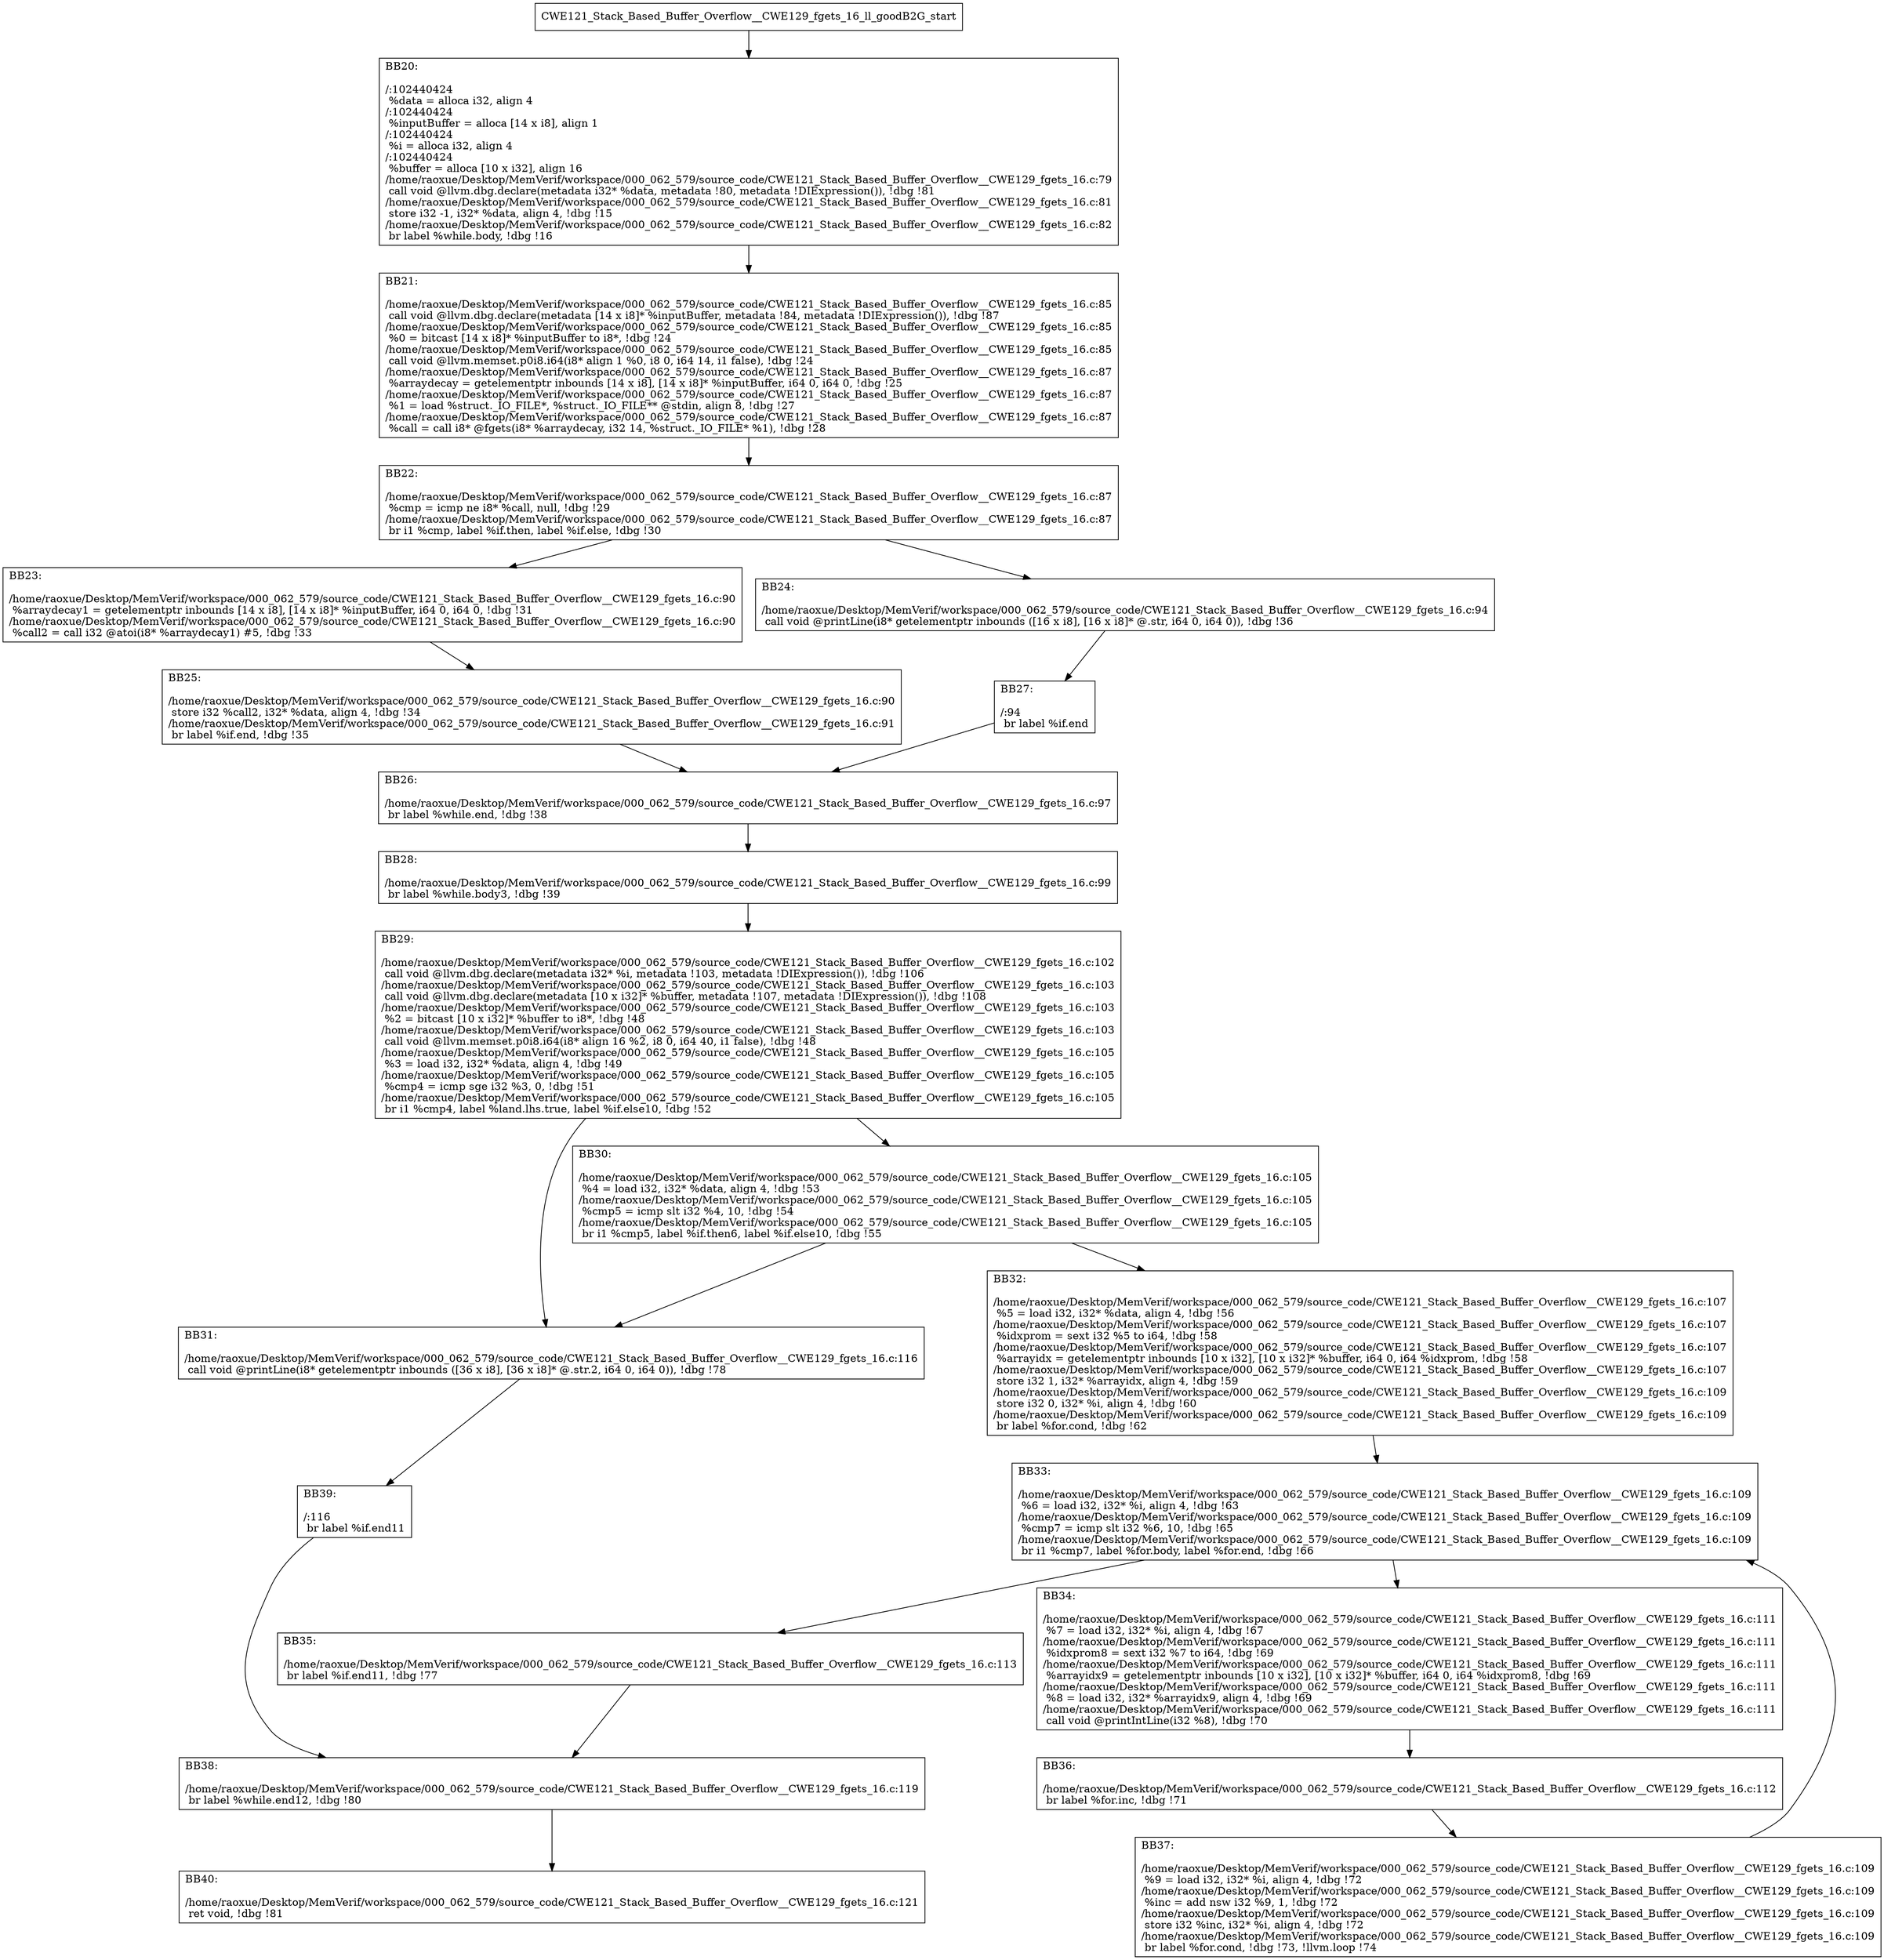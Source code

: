 digraph "CFG for'CWE121_Stack_Based_Buffer_Overflow__CWE129_fgets_16_ll_goodB2G' function" {
	BBCWE121_Stack_Based_Buffer_Overflow__CWE129_fgets_16_ll_goodB2G_start[shape=record,label="{CWE121_Stack_Based_Buffer_Overflow__CWE129_fgets_16_ll_goodB2G_start}"];
	BBCWE121_Stack_Based_Buffer_Overflow__CWE129_fgets_16_ll_goodB2G_start-> CWE121_Stack_Based_Buffer_Overflow__CWE129_fgets_16_ll_goodB2GBB20;
	CWE121_Stack_Based_Buffer_Overflow__CWE129_fgets_16_ll_goodB2GBB20 [shape=record, label="{BB20:\l\l/:102440424\l
  %data = alloca i32, align 4\l
/:102440424\l
  %inputBuffer = alloca [14 x i8], align 1\l
/:102440424\l
  %i = alloca i32, align 4\l
/:102440424\l
  %buffer = alloca [10 x i32], align 16\l
/home/raoxue/Desktop/MemVerif/workspace/000_062_579/source_code/CWE121_Stack_Based_Buffer_Overflow__CWE129_fgets_16.c:79\l
  call void @llvm.dbg.declare(metadata i32* %data, metadata !80, metadata !DIExpression()), !dbg !81\l
/home/raoxue/Desktop/MemVerif/workspace/000_062_579/source_code/CWE121_Stack_Based_Buffer_Overflow__CWE129_fgets_16.c:81\l
  store i32 -1, i32* %data, align 4, !dbg !15\l
/home/raoxue/Desktop/MemVerif/workspace/000_062_579/source_code/CWE121_Stack_Based_Buffer_Overflow__CWE129_fgets_16.c:82\l
  br label %while.body, !dbg !16\l
}"];
	CWE121_Stack_Based_Buffer_Overflow__CWE129_fgets_16_ll_goodB2GBB20-> CWE121_Stack_Based_Buffer_Overflow__CWE129_fgets_16_ll_goodB2GBB21;
	CWE121_Stack_Based_Buffer_Overflow__CWE129_fgets_16_ll_goodB2GBB21 [shape=record, label="{BB21:\l\l/home/raoxue/Desktop/MemVerif/workspace/000_062_579/source_code/CWE121_Stack_Based_Buffer_Overflow__CWE129_fgets_16.c:85\l
  call void @llvm.dbg.declare(metadata [14 x i8]* %inputBuffer, metadata !84, metadata !DIExpression()), !dbg !87\l
/home/raoxue/Desktop/MemVerif/workspace/000_062_579/source_code/CWE121_Stack_Based_Buffer_Overflow__CWE129_fgets_16.c:85\l
  %0 = bitcast [14 x i8]* %inputBuffer to i8*, !dbg !24\l
/home/raoxue/Desktop/MemVerif/workspace/000_062_579/source_code/CWE121_Stack_Based_Buffer_Overflow__CWE129_fgets_16.c:85\l
  call void @llvm.memset.p0i8.i64(i8* align 1 %0, i8 0, i64 14, i1 false), !dbg !24\l
/home/raoxue/Desktop/MemVerif/workspace/000_062_579/source_code/CWE121_Stack_Based_Buffer_Overflow__CWE129_fgets_16.c:87\l
  %arraydecay = getelementptr inbounds [14 x i8], [14 x i8]* %inputBuffer, i64 0, i64 0, !dbg !25\l
/home/raoxue/Desktop/MemVerif/workspace/000_062_579/source_code/CWE121_Stack_Based_Buffer_Overflow__CWE129_fgets_16.c:87\l
  %1 = load %struct._IO_FILE*, %struct._IO_FILE** @stdin, align 8, !dbg !27\l
/home/raoxue/Desktop/MemVerif/workspace/000_062_579/source_code/CWE121_Stack_Based_Buffer_Overflow__CWE129_fgets_16.c:87\l
  %call = call i8* @fgets(i8* %arraydecay, i32 14, %struct._IO_FILE* %1), !dbg !28\l
}"];
	CWE121_Stack_Based_Buffer_Overflow__CWE129_fgets_16_ll_goodB2GBB21-> CWE121_Stack_Based_Buffer_Overflow__CWE129_fgets_16_ll_goodB2GBB22;
	CWE121_Stack_Based_Buffer_Overflow__CWE129_fgets_16_ll_goodB2GBB22 [shape=record, label="{BB22:\l\l/home/raoxue/Desktop/MemVerif/workspace/000_062_579/source_code/CWE121_Stack_Based_Buffer_Overflow__CWE129_fgets_16.c:87\l
  %cmp = icmp ne i8* %call, null, !dbg !29\l
/home/raoxue/Desktop/MemVerif/workspace/000_062_579/source_code/CWE121_Stack_Based_Buffer_Overflow__CWE129_fgets_16.c:87\l
  br i1 %cmp, label %if.then, label %if.else, !dbg !30\l
}"];
	CWE121_Stack_Based_Buffer_Overflow__CWE129_fgets_16_ll_goodB2GBB22-> CWE121_Stack_Based_Buffer_Overflow__CWE129_fgets_16_ll_goodB2GBB23;
	CWE121_Stack_Based_Buffer_Overflow__CWE129_fgets_16_ll_goodB2GBB22-> CWE121_Stack_Based_Buffer_Overflow__CWE129_fgets_16_ll_goodB2GBB24;
	CWE121_Stack_Based_Buffer_Overflow__CWE129_fgets_16_ll_goodB2GBB23 [shape=record, label="{BB23:\l\l/home/raoxue/Desktop/MemVerif/workspace/000_062_579/source_code/CWE121_Stack_Based_Buffer_Overflow__CWE129_fgets_16.c:90\l
  %arraydecay1 = getelementptr inbounds [14 x i8], [14 x i8]* %inputBuffer, i64 0, i64 0, !dbg !31\l
/home/raoxue/Desktop/MemVerif/workspace/000_062_579/source_code/CWE121_Stack_Based_Buffer_Overflow__CWE129_fgets_16.c:90\l
  %call2 = call i32 @atoi(i8* %arraydecay1) #5, !dbg !33\l
}"];
	CWE121_Stack_Based_Buffer_Overflow__CWE129_fgets_16_ll_goodB2GBB23-> CWE121_Stack_Based_Buffer_Overflow__CWE129_fgets_16_ll_goodB2GBB25;
	CWE121_Stack_Based_Buffer_Overflow__CWE129_fgets_16_ll_goodB2GBB25 [shape=record, label="{BB25:\l\l/home/raoxue/Desktop/MemVerif/workspace/000_062_579/source_code/CWE121_Stack_Based_Buffer_Overflow__CWE129_fgets_16.c:90\l
  store i32 %call2, i32* %data, align 4, !dbg !34\l
/home/raoxue/Desktop/MemVerif/workspace/000_062_579/source_code/CWE121_Stack_Based_Buffer_Overflow__CWE129_fgets_16.c:91\l
  br label %if.end, !dbg !35\l
}"];
	CWE121_Stack_Based_Buffer_Overflow__CWE129_fgets_16_ll_goodB2GBB25-> CWE121_Stack_Based_Buffer_Overflow__CWE129_fgets_16_ll_goodB2GBB26;
	CWE121_Stack_Based_Buffer_Overflow__CWE129_fgets_16_ll_goodB2GBB24 [shape=record, label="{BB24:\l\l/home/raoxue/Desktop/MemVerif/workspace/000_062_579/source_code/CWE121_Stack_Based_Buffer_Overflow__CWE129_fgets_16.c:94\l
  call void @printLine(i8* getelementptr inbounds ([16 x i8], [16 x i8]* @.str, i64 0, i64 0)), !dbg !36\l
}"];
	CWE121_Stack_Based_Buffer_Overflow__CWE129_fgets_16_ll_goodB2GBB24-> CWE121_Stack_Based_Buffer_Overflow__CWE129_fgets_16_ll_goodB2GBB27;
	CWE121_Stack_Based_Buffer_Overflow__CWE129_fgets_16_ll_goodB2GBB27 [shape=record, label="{BB27:\l\l/:94\l
  br label %if.end\l
}"];
	CWE121_Stack_Based_Buffer_Overflow__CWE129_fgets_16_ll_goodB2GBB27-> CWE121_Stack_Based_Buffer_Overflow__CWE129_fgets_16_ll_goodB2GBB26;
	CWE121_Stack_Based_Buffer_Overflow__CWE129_fgets_16_ll_goodB2GBB26 [shape=record, label="{BB26:\l\l/home/raoxue/Desktop/MemVerif/workspace/000_062_579/source_code/CWE121_Stack_Based_Buffer_Overflow__CWE129_fgets_16.c:97\l
  br label %while.end, !dbg !38\l
}"];
	CWE121_Stack_Based_Buffer_Overflow__CWE129_fgets_16_ll_goodB2GBB26-> CWE121_Stack_Based_Buffer_Overflow__CWE129_fgets_16_ll_goodB2GBB28;
	CWE121_Stack_Based_Buffer_Overflow__CWE129_fgets_16_ll_goodB2GBB28 [shape=record, label="{BB28:\l\l/home/raoxue/Desktop/MemVerif/workspace/000_062_579/source_code/CWE121_Stack_Based_Buffer_Overflow__CWE129_fgets_16.c:99\l
  br label %while.body3, !dbg !39\l
}"];
	CWE121_Stack_Based_Buffer_Overflow__CWE129_fgets_16_ll_goodB2GBB28-> CWE121_Stack_Based_Buffer_Overflow__CWE129_fgets_16_ll_goodB2GBB29;
	CWE121_Stack_Based_Buffer_Overflow__CWE129_fgets_16_ll_goodB2GBB29 [shape=record, label="{BB29:\l\l/home/raoxue/Desktop/MemVerif/workspace/000_062_579/source_code/CWE121_Stack_Based_Buffer_Overflow__CWE129_fgets_16.c:102\l
  call void @llvm.dbg.declare(metadata i32* %i, metadata !103, metadata !DIExpression()), !dbg !106\l
/home/raoxue/Desktop/MemVerif/workspace/000_062_579/source_code/CWE121_Stack_Based_Buffer_Overflow__CWE129_fgets_16.c:103\l
  call void @llvm.dbg.declare(metadata [10 x i32]* %buffer, metadata !107, metadata !DIExpression()), !dbg !108\l
/home/raoxue/Desktop/MemVerif/workspace/000_062_579/source_code/CWE121_Stack_Based_Buffer_Overflow__CWE129_fgets_16.c:103\l
  %2 = bitcast [10 x i32]* %buffer to i8*, !dbg !48\l
/home/raoxue/Desktop/MemVerif/workspace/000_062_579/source_code/CWE121_Stack_Based_Buffer_Overflow__CWE129_fgets_16.c:103\l
  call void @llvm.memset.p0i8.i64(i8* align 16 %2, i8 0, i64 40, i1 false), !dbg !48\l
/home/raoxue/Desktop/MemVerif/workspace/000_062_579/source_code/CWE121_Stack_Based_Buffer_Overflow__CWE129_fgets_16.c:105\l
  %3 = load i32, i32* %data, align 4, !dbg !49\l
/home/raoxue/Desktop/MemVerif/workspace/000_062_579/source_code/CWE121_Stack_Based_Buffer_Overflow__CWE129_fgets_16.c:105\l
  %cmp4 = icmp sge i32 %3, 0, !dbg !51\l
/home/raoxue/Desktop/MemVerif/workspace/000_062_579/source_code/CWE121_Stack_Based_Buffer_Overflow__CWE129_fgets_16.c:105\l
  br i1 %cmp4, label %land.lhs.true, label %if.else10, !dbg !52\l
}"];
	CWE121_Stack_Based_Buffer_Overflow__CWE129_fgets_16_ll_goodB2GBB29-> CWE121_Stack_Based_Buffer_Overflow__CWE129_fgets_16_ll_goodB2GBB30;
	CWE121_Stack_Based_Buffer_Overflow__CWE129_fgets_16_ll_goodB2GBB29-> CWE121_Stack_Based_Buffer_Overflow__CWE129_fgets_16_ll_goodB2GBB31;
	CWE121_Stack_Based_Buffer_Overflow__CWE129_fgets_16_ll_goodB2GBB30 [shape=record, label="{BB30:\l\l/home/raoxue/Desktop/MemVerif/workspace/000_062_579/source_code/CWE121_Stack_Based_Buffer_Overflow__CWE129_fgets_16.c:105\l
  %4 = load i32, i32* %data, align 4, !dbg !53\l
/home/raoxue/Desktop/MemVerif/workspace/000_062_579/source_code/CWE121_Stack_Based_Buffer_Overflow__CWE129_fgets_16.c:105\l
  %cmp5 = icmp slt i32 %4, 10, !dbg !54\l
/home/raoxue/Desktop/MemVerif/workspace/000_062_579/source_code/CWE121_Stack_Based_Buffer_Overflow__CWE129_fgets_16.c:105\l
  br i1 %cmp5, label %if.then6, label %if.else10, !dbg !55\l
}"];
	CWE121_Stack_Based_Buffer_Overflow__CWE129_fgets_16_ll_goodB2GBB30-> CWE121_Stack_Based_Buffer_Overflow__CWE129_fgets_16_ll_goodB2GBB32;
	CWE121_Stack_Based_Buffer_Overflow__CWE129_fgets_16_ll_goodB2GBB30-> CWE121_Stack_Based_Buffer_Overflow__CWE129_fgets_16_ll_goodB2GBB31;
	CWE121_Stack_Based_Buffer_Overflow__CWE129_fgets_16_ll_goodB2GBB32 [shape=record, label="{BB32:\l\l/home/raoxue/Desktop/MemVerif/workspace/000_062_579/source_code/CWE121_Stack_Based_Buffer_Overflow__CWE129_fgets_16.c:107\l
  %5 = load i32, i32* %data, align 4, !dbg !56\l
/home/raoxue/Desktop/MemVerif/workspace/000_062_579/source_code/CWE121_Stack_Based_Buffer_Overflow__CWE129_fgets_16.c:107\l
  %idxprom = sext i32 %5 to i64, !dbg !58\l
/home/raoxue/Desktop/MemVerif/workspace/000_062_579/source_code/CWE121_Stack_Based_Buffer_Overflow__CWE129_fgets_16.c:107\l
  %arrayidx = getelementptr inbounds [10 x i32], [10 x i32]* %buffer, i64 0, i64 %idxprom, !dbg !58\l
/home/raoxue/Desktop/MemVerif/workspace/000_062_579/source_code/CWE121_Stack_Based_Buffer_Overflow__CWE129_fgets_16.c:107\l
  store i32 1, i32* %arrayidx, align 4, !dbg !59\l
/home/raoxue/Desktop/MemVerif/workspace/000_062_579/source_code/CWE121_Stack_Based_Buffer_Overflow__CWE129_fgets_16.c:109\l
  store i32 0, i32* %i, align 4, !dbg !60\l
/home/raoxue/Desktop/MemVerif/workspace/000_062_579/source_code/CWE121_Stack_Based_Buffer_Overflow__CWE129_fgets_16.c:109\l
  br label %for.cond, !dbg !62\l
}"];
	CWE121_Stack_Based_Buffer_Overflow__CWE129_fgets_16_ll_goodB2GBB32-> CWE121_Stack_Based_Buffer_Overflow__CWE129_fgets_16_ll_goodB2GBB33;
	CWE121_Stack_Based_Buffer_Overflow__CWE129_fgets_16_ll_goodB2GBB33 [shape=record, label="{BB33:\l\l/home/raoxue/Desktop/MemVerif/workspace/000_062_579/source_code/CWE121_Stack_Based_Buffer_Overflow__CWE129_fgets_16.c:109\l
  %6 = load i32, i32* %i, align 4, !dbg !63\l
/home/raoxue/Desktop/MemVerif/workspace/000_062_579/source_code/CWE121_Stack_Based_Buffer_Overflow__CWE129_fgets_16.c:109\l
  %cmp7 = icmp slt i32 %6, 10, !dbg !65\l
/home/raoxue/Desktop/MemVerif/workspace/000_062_579/source_code/CWE121_Stack_Based_Buffer_Overflow__CWE129_fgets_16.c:109\l
  br i1 %cmp7, label %for.body, label %for.end, !dbg !66\l
}"];
	CWE121_Stack_Based_Buffer_Overflow__CWE129_fgets_16_ll_goodB2GBB33-> CWE121_Stack_Based_Buffer_Overflow__CWE129_fgets_16_ll_goodB2GBB34;
	CWE121_Stack_Based_Buffer_Overflow__CWE129_fgets_16_ll_goodB2GBB33-> CWE121_Stack_Based_Buffer_Overflow__CWE129_fgets_16_ll_goodB2GBB35;
	CWE121_Stack_Based_Buffer_Overflow__CWE129_fgets_16_ll_goodB2GBB34 [shape=record, label="{BB34:\l\l/home/raoxue/Desktop/MemVerif/workspace/000_062_579/source_code/CWE121_Stack_Based_Buffer_Overflow__CWE129_fgets_16.c:111\l
  %7 = load i32, i32* %i, align 4, !dbg !67\l
/home/raoxue/Desktop/MemVerif/workspace/000_062_579/source_code/CWE121_Stack_Based_Buffer_Overflow__CWE129_fgets_16.c:111\l
  %idxprom8 = sext i32 %7 to i64, !dbg !69\l
/home/raoxue/Desktop/MemVerif/workspace/000_062_579/source_code/CWE121_Stack_Based_Buffer_Overflow__CWE129_fgets_16.c:111\l
  %arrayidx9 = getelementptr inbounds [10 x i32], [10 x i32]* %buffer, i64 0, i64 %idxprom8, !dbg !69\l
/home/raoxue/Desktop/MemVerif/workspace/000_062_579/source_code/CWE121_Stack_Based_Buffer_Overflow__CWE129_fgets_16.c:111\l
  %8 = load i32, i32* %arrayidx9, align 4, !dbg !69\l
/home/raoxue/Desktop/MemVerif/workspace/000_062_579/source_code/CWE121_Stack_Based_Buffer_Overflow__CWE129_fgets_16.c:111\l
  call void @printIntLine(i32 %8), !dbg !70\l
}"];
	CWE121_Stack_Based_Buffer_Overflow__CWE129_fgets_16_ll_goodB2GBB34-> CWE121_Stack_Based_Buffer_Overflow__CWE129_fgets_16_ll_goodB2GBB36;
	CWE121_Stack_Based_Buffer_Overflow__CWE129_fgets_16_ll_goodB2GBB36 [shape=record, label="{BB36:\l\l/home/raoxue/Desktop/MemVerif/workspace/000_062_579/source_code/CWE121_Stack_Based_Buffer_Overflow__CWE129_fgets_16.c:112\l
  br label %for.inc, !dbg !71\l
}"];
	CWE121_Stack_Based_Buffer_Overflow__CWE129_fgets_16_ll_goodB2GBB36-> CWE121_Stack_Based_Buffer_Overflow__CWE129_fgets_16_ll_goodB2GBB37;
	CWE121_Stack_Based_Buffer_Overflow__CWE129_fgets_16_ll_goodB2GBB37 [shape=record, label="{BB37:\l\l/home/raoxue/Desktop/MemVerif/workspace/000_062_579/source_code/CWE121_Stack_Based_Buffer_Overflow__CWE129_fgets_16.c:109\l
  %9 = load i32, i32* %i, align 4, !dbg !72\l
/home/raoxue/Desktop/MemVerif/workspace/000_062_579/source_code/CWE121_Stack_Based_Buffer_Overflow__CWE129_fgets_16.c:109\l
  %inc = add nsw i32 %9, 1, !dbg !72\l
/home/raoxue/Desktop/MemVerif/workspace/000_062_579/source_code/CWE121_Stack_Based_Buffer_Overflow__CWE129_fgets_16.c:109\l
  store i32 %inc, i32* %i, align 4, !dbg !72\l
/home/raoxue/Desktop/MemVerif/workspace/000_062_579/source_code/CWE121_Stack_Based_Buffer_Overflow__CWE129_fgets_16.c:109\l
  br label %for.cond, !dbg !73, !llvm.loop !74\l
}"];
	CWE121_Stack_Based_Buffer_Overflow__CWE129_fgets_16_ll_goodB2GBB37-> CWE121_Stack_Based_Buffer_Overflow__CWE129_fgets_16_ll_goodB2GBB33;
	CWE121_Stack_Based_Buffer_Overflow__CWE129_fgets_16_ll_goodB2GBB35 [shape=record, label="{BB35:\l\l/home/raoxue/Desktop/MemVerif/workspace/000_062_579/source_code/CWE121_Stack_Based_Buffer_Overflow__CWE129_fgets_16.c:113\l
  br label %if.end11, !dbg !77\l
}"];
	CWE121_Stack_Based_Buffer_Overflow__CWE129_fgets_16_ll_goodB2GBB35-> CWE121_Stack_Based_Buffer_Overflow__CWE129_fgets_16_ll_goodB2GBB38;
	CWE121_Stack_Based_Buffer_Overflow__CWE129_fgets_16_ll_goodB2GBB31 [shape=record, label="{BB31:\l\l/home/raoxue/Desktop/MemVerif/workspace/000_062_579/source_code/CWE121_Stack_Based_Buffer_Overflow__CWE129_fgets_16.c:116\l
  call void @printLine(i8* getelementptr inbounds ([36 x i8], [36 x i8]* @.str.2, i64 0, i64 0)), !dbg !78\l
}"];
	CWE121_Stack_Based_Buffer_Overflow__CWE129_fgets_16_ll_goodB2GBB31-> CWE121_Stack_Based_Buffer_Overflow__CWE129_fgets_16_ll_goodB2GBB39;
	CWE121_Stack_Based_Buffer_Overflow__CWE129_fgets_16_ll_goodB2GBB39 [shape=record, label="{BB39:\l\l/:116\l
  br label %if.end11\l
}"];
	CWE121_Stack_Based_Buffer_Overflow__CWE129_fgets_16_ll_goodB2GBB39-> CWE121_Stack_Based_Buffer_Overflow__CWE129_fgets_16_ll_goodB2GBB38;
	CWE121_Stack_Based_Buffer_Overflow__CWE129_fgets_16_ll_goodB2GBB38 [shape=record, label="{BB38:\l\l/home/raoxue/Desktop/MemVerif/workspace/000_062_579/source_code/CWE121_Stack_Based_Buffer_Overflow__CWE129_fgets_16.c:119\l
  br label %while.end12, !dbg !80\l
}"];
	CWE121_Stack_Based_Buffer_Overflow__CWE129_fgets_16_ll_goodB2GBB38-> CWE121_Stack_Based_Buffer_Overflow__CWE129_fgets_16_ll_goodB2GBB40;
	CWE121_Stack_Based_Buffer_Overflow__CWE129_fgets_16_ll_goodB2GBB40 [shape=record, label="{BB40:\l\l/home/raoxue/Desktop/MemVerif/workspace/000_062_579/source_code/CWE121_Stack_Based_Buffer_Overflow__CWE129_fgets_16.c:121\l
  ret void, !dbg !81\l
}"];
}

